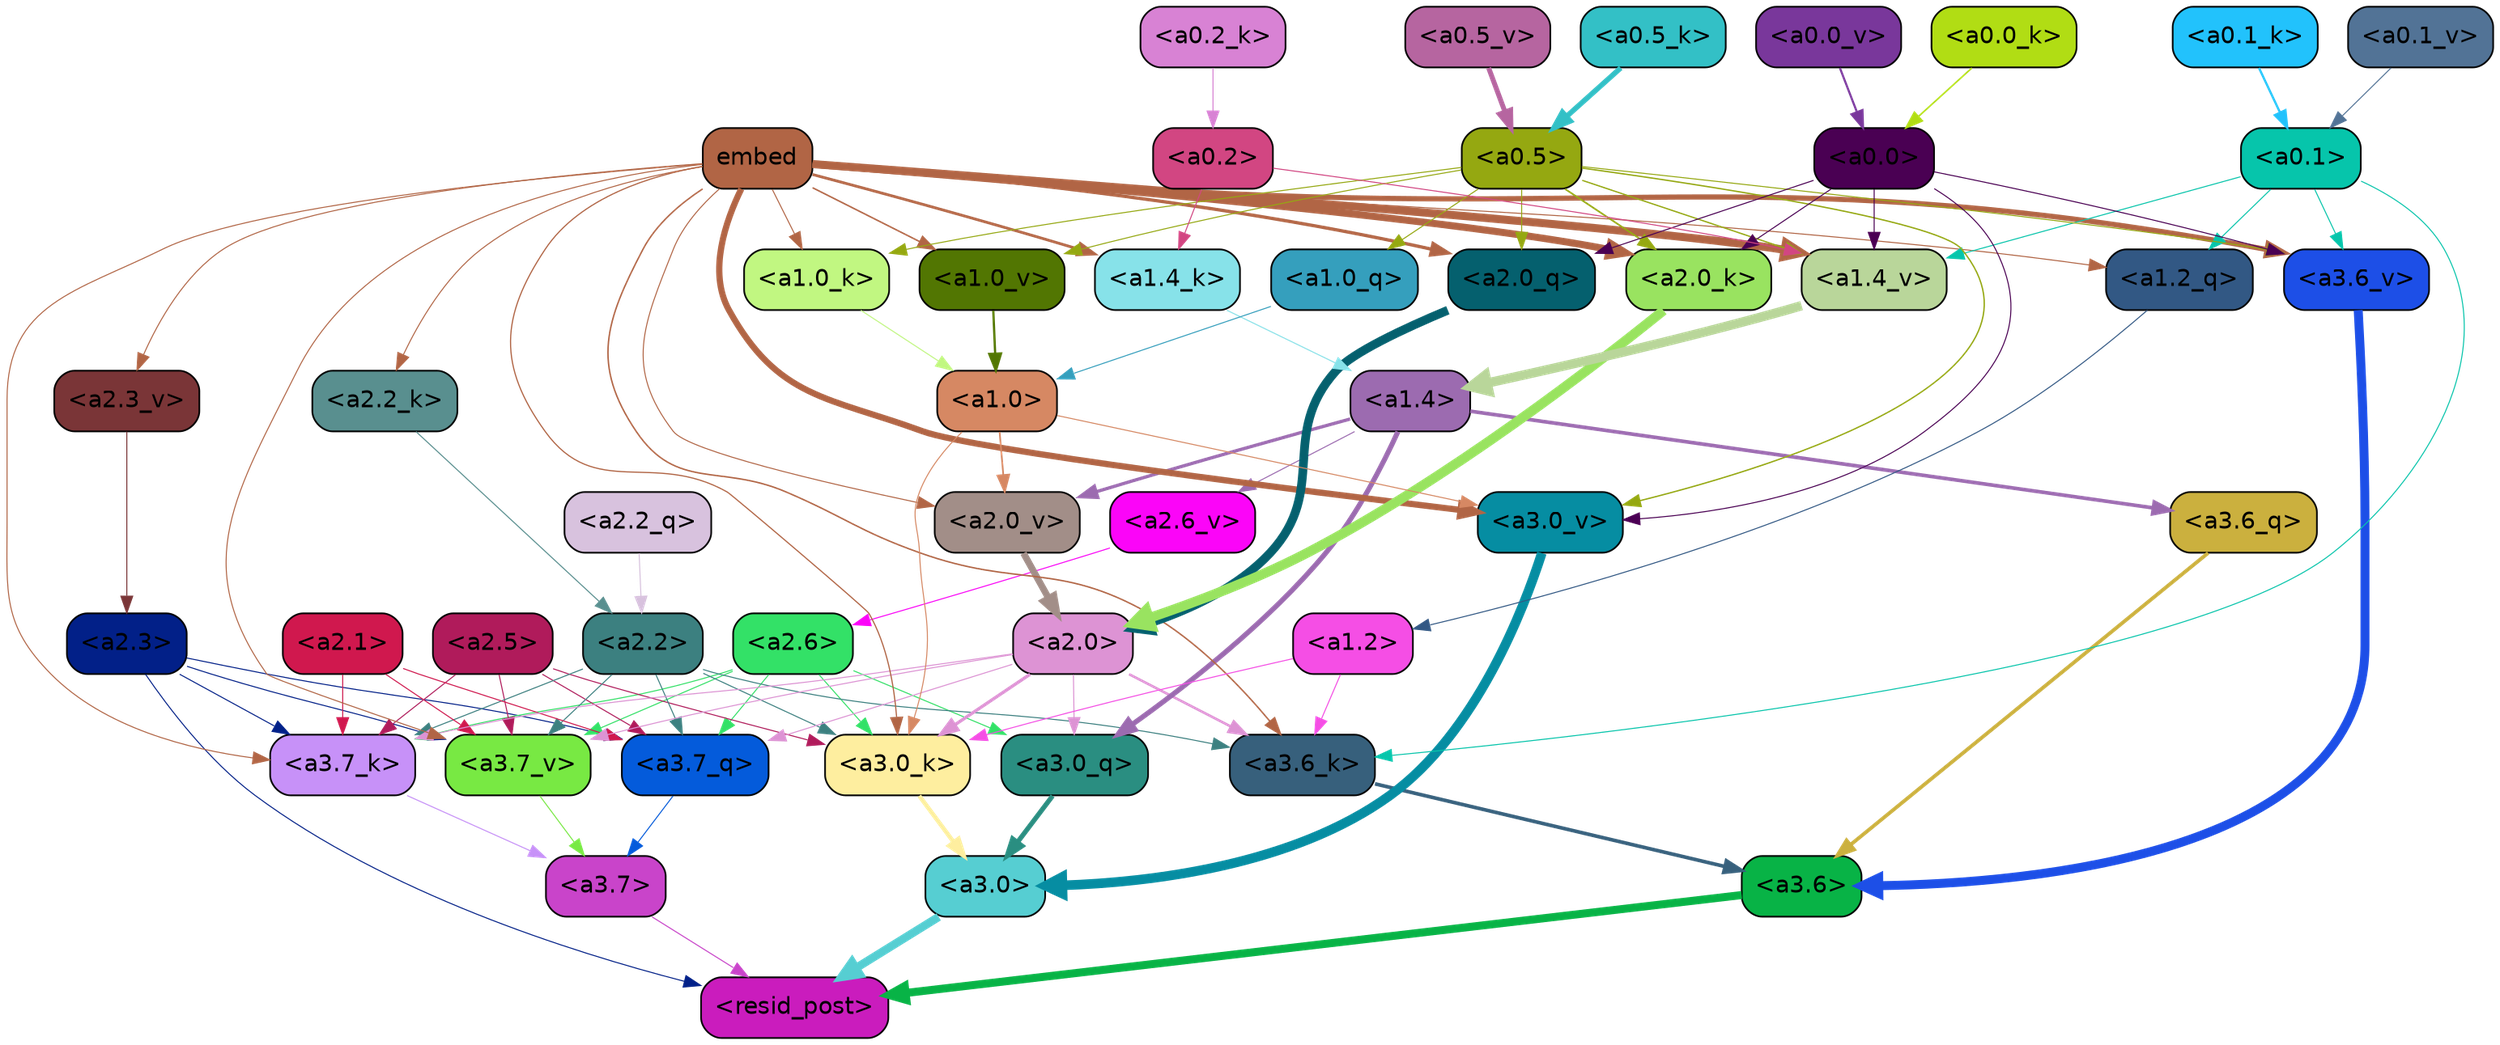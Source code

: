 strict digraph "" {
	graph [bgcolor=transparent,
		layout=dot,
		overlap=false,
		splines=true
	];
	"<a3.7>"	[color=black,
		fillcolor="#c944ca",
		fontname=Helvetica,
		shape=box,
		style="filled, rounded"];
	"<resid_post>"	[color=black,
		fillcolor="#ca1cbd",
		fontname=Helvetica,
		shape=box,
		style="filled, rounded"];
	"<a3.7>" -> "<resid_post>"	[color="#c944ca",
		penwidth=0.6];
	"<a3.6>"	[color=black,
		fillcolor="#08b346",
		fontname=Helvetica,
		shape=box,
		style="filled, rounded"];
	"<a3.6>" -> "<resid_post>"	[color="#08b346",
		penwidth=4.7534414529800415];
	"<a3.0>"	[color=black,
		fillcolor="#56ced2",
		fontname=Helvetica,
		shape=box,
		style="filled, rounded"];
	"<a3.0>" -> "<resid_post>"	[color="#56ced2",
		penwidth=4.898576855659485];
	"<a2.3>"	[color=black,
		fillcolor="#022088",
		fontname=Helvetica,
		shape=box,
		style="filled, rounded"];
	"<a2.3>" -> "<resid_post>"	[color="#022088",
		penwidth=0.6];
	"<a3.7_q>"	[color=black,
		fillcolor="#045bdb",
		fontname=Helvetica,
		shape=box,
		style="filled, rounded"];
	"<a2.3>" -> "<a3.7_q>"	[color="#022088",
		penwidth=0.6];
	"<a3.7_k>"	[color=black,
		fillcolor="#c791f8",
		fontname=Helvetica,
		shape=box,
		style="filled, rounded"];
	"<a2.3>" -> "<a3.7_k>"	[color="#022088",
		penwidth=0.6];
	"<a3.7_v>"	[color=black,
		fillcolor="#78e943",
		fontname=Helvetica,
		shape=box,
		style="filled, rounded"];
	"<a2.3>" -> "<a3.7_v>"	[color="#022088",
		penwidth=0.6];
	"<a3.7_q>" -> "<a3.7>"	[color="#045bdb",
		penwidth=0.6];
	"<a3.6_q>"	[color=black,
		fillcolor="#cbb03e",
		fontname=Helvetica,
		shape=box,
		style="filled, rounded"];
	"<a3.6_q>" -> "<a3.6>"	[color="#cbb03e",
		penwidth=2.160832464694977];
	"<a3.0_q>"	[color=black,
		fillcolor="#2a8e81",
		fontname=Helvetica,
		shape=box,
		style="filled, rounded"];
	"<a3.0_q>" -> "<a3.0>"	[color="#2a8e81",
		penwidth=2.870753765106201];
	"<a3.7_k>" -> "<a3.7>"	[color="#c791f8",
		penwidth=0.6];
	"<a3.6_k>"	[color=black,
		fillcolor="#37607c",
		fontname=Helvetica,
		shape=box,
		style="filled, rounded"];
	"<a3.6_k>" -> "<a3.6>"	[color="#37607c",
		penwidth=2.13908451795578];
	"<a3.0_k>"	[color=black,
		fillcolor="#feee9f",
		fontname=Helvetica,
		shape=box,
		style="filled, rounded"];
	"<a3.0_k>" -> "<a3.0>"	[color="#feee9f",
		penwidth=2.520303964614868];
	"<a3.7_v>" -> "<a3.7>"	[color="#78e943",
		penwidth=0.6];
	"<a3.6_v>"	[color=black,
		fillcolor="#1d4fe7",
		fontname=Helvetica,
		shape=box,
		style="filled, rounded"];
	"<a3.6_v>" -> "<a3.6>"	[color="#1d4fe7",
		penwidth=5.297133803367615];
	"<a3.0_v>"	[color=black,
		fillcolor="#068da2",
		fontname=Helvetica,
		shape=box,
		style="filled, rounded"];
	"<a3.0_v>" -> "<a3.0>"	[color="#068da2",
		penwidth=5.680712580680847];
	"<a2.6>"	[color=black,
		fillcolor="#33e167",
		fontname=Helvetica,
		shape=box,
		style="filled, rounded"];
	"<a2.6>" -> "<a3.7_q>"	[color="#33e167",
		penwidth=0.6];
	"<a2.6>" -> "<a3.0_q>"	[color="#33e167",
		penwidth=0.6];
	"<a2.6>" -> "<a3.7_k>"	[color="#33e167",
		penwidth=0.6];
	"<a2.6>" -> "<a3.0_k>"	[color="#33e167",
		penwidth=0.6];
	"<a2.6>" -> "<a3.7_v>"	[color="#33e167",
		penwidth=0.6];
	"<a2.5>"	[color=black,
		fillcolor="#b01b5b",
		fontname=Helvetica,
		shape=box,
		style="filled, rounded"];
	"<a2.5>" -> "<a3.7_q>"	[color="#b01b5b",
		penwidth=0.6];
	"<a2.5>" -> "<a3.7_k>"	[color="#b01b5b",
		penwidth=0.6];
	"<a2.5>" -> "<a3.0_k>"	[color="#b01b5b",
		penwidth=0.6];
	"<a2.5>" -> "<a3.7_v>"	[color="#b01b5b",
		penwidth=0.6];
	"<a2.2>"	[color=black,
		fillcolor="#3c8080",
		fontname=Helvetica,
		shape=box,
		style="filled, rounded"];
	"<a2.2>" -> "<a3.7_q>"	[color="#3c8080",
		penwidth=0.6];
	"<a2.2>" -> "<a3.7_k>"	[color="#3c8080",
		penwidth=0.6];
	"<a2.2>" -> "<a3.6_k>"	[color="#3c8080",
		penwidth=0.6];
	"<a2.2>" -> "<a3.0_k>"	[color="#3c8080",
		penwidth=0.6];
	"<a2.2>" -> "<a3.7_v>"	[color="#3c8080",
		penwidth=0.6];
	"<a2.1>"	[color=black,
		fillcolor="#d0184e",
		fontname=Helvetica,
		shape=box,
		style="filled, rounded"];
	"<a2.1>" -> "<a3.7_q>"	[color="#d0184e",
		penwidth=0.6];
	"<a2.1>" -> "<a3.7_k>"	[color="#d0184e",
		penwidth=0.6];
	"<a2.1>" -> "<a3.7_v>"	[color="#d0184e",
		penwidth=0.6];
	"<a2.0>"	[color=black,
		fillcolor="#dd93d4",
		fontname=Helvetica,
		shape=box,
		style="filled, rounded"];
	"<a2.0>" -> "<a3.7_q>"	[color="#dd93d4",
		penwidth=0.6];
	"<a2.0>" -> "<a3.0_q>"	[color="#dd93d4",
		penwidth=0.6];
	"<a2.0>" -> "<a3.7_k>"	[color="#dd93d4",
		penwidth=0.6];
	"<a2.0>" -> "<a3.6_k>"	[color="#dd93d4",
		penwidth=1.4784413101151586];
	"<a2.0>" -> "<a3.0_k>"	[color="#dd93d4",
		penwidth=1.8858084231615067];
	"<a2.0>" -> "<a3.7_v>"	[color="#dd93d4",
		penwidth=0.6];
	"<a1.4>"	[color=black,
		fillcolor="#9c6bb0",
		fontname=Helvetica,
		shape=box,
		style="filled, rounded"];
	"<a1.4>" -> "<a3.6_q>"	[color="#9c6bb0",
		penwidth=2.149975523352623];
	"<a1.4>" -> "<a3.0_q>"	[color="#9c6bb0",
		penwidth=3.0018038749694824];
	"<a2.6_v>"	[color=black,
		fillcolor="#fb05f8",
		fontname=Helvetica,
		shape=box,
		style="filled, rounded"];
	"<a1.4>" -> "<a2.6_v>"	[color="#9c6bb0",
		penwidth=0.6];
	"<a2.0_v>"	[color=black,
		fillcolor="#a28e88",
		fontname=Helvetica,
		shape=box,
		style="filled, rounded"];
	"<a1.4>" -> "<a2.0_v>"	[color="#9c6bb0",
		penwidth=1.925402581691742];
	embed	[color=black,
		fillcolor="#b16545",
		fontname=Helvetica,
		shape=box,
		style="filled, rounded"];
	embed -> "<a3.7_k>"	[color="#b16545",
		penwidth=0.6];
	embed -> "<a3.6_k>"	[color="#b16545",
		penwidth=0.8552796393632889];
	embed -> "<a3.0_k>"	[color="#b16545",
		penwidth=0.691851794719696];
	embed -> "<a3.7_v>"	[color="#b16545",
		penwidth=0.6];
	embed -> "<a3.6_v>"	[color="#b16545",
		penwidth=3.067279100418091];
	embed -> "<a3.0_v>"	[color="#b16545",
		penwidth=3.6927278637886047];
	"<a2.0_q>"	[color=black,
		fillcolor="#05606e",
		fontname=Helvetica,
		shape=box,
		style="filled, rounded"];
	embed -> "<a2.0_q>"	[color="#b16545",
		penwidth=1.944248914718628];
	"<a2.2_k>"	[color=black,
		fillcolor="#598f8f",
		fontname=Helvetica,
		shape=box,
		style="filled, rounded"];
	embed -> "<a2.2_k>"	[color="#b16545",
		penwidth=0.6];
	"<a2.0_k>"	[color=black,
		fillcolor="#99e360",
		fontname=Helvetica,
		shape=box,
		style="filled, rounded"];
	embed -> "<a2.0_k>"	[color="#b16545",
		penwidth=4.198909968137741];
	"<a2.3_v>"	[color=black,
		fillcolor="#7a3537",
		fontname=Helvetica,
		shape=box,
		style="filled, rounded"];
	embed -> "<a2.3_v>"	[color="#b16545",
		penwidth=0.6];
	embed -> "<a2.0_v>"	[color="#b16545",
		penwidth=0.6];
	"<a1.2_q>"	[color=black,
		fillcolor="#325884",
		fontname=Helvetica,
		shape=box,
		style="filled, rounded"];
	embed -> "<a1.2_q>"	[color="#b16545",
		penwidth=0.6];
	"<a1.4_k>"	[color=black,
		fillcolor="#87e2e9",
		fontname=Helvetica,
		shape=box,
		style="filled, rounded"];
	embed -> "<a1.4_k>"	[color="#b16545",
		penwidth=1.6299549341201782];
	"<a1.0_k>"	[color=black,
		fillcolor="#c1f781",
		fontname=Helvetica,
		shape=box,
		style="filled, rounded"];
	embed -> "<a1.0_k>"	[color="#b16545",
		penwidth=0.6];
	"<a1.4_v>"	[color=black,
		fillcolor="#b9d69a",
		fontname=Helvetica,
		shape=box,
		style="filled, rounded"];
	embed -> "<a1.4_v>"	[color="#b16545",
		penwidth=4.780120432376862];
	"<a1.0_v>"	[color=black,
		fillcolor="#527602",
		fontname=Helvetica,
		shape=box,
		style="filled, rounded"];
	embed -> "<a1.0_v>"	[color="#b16545",
		penwidth=0.8886437299661338];
	"<a1.2>"	[color=black,
		fillcolor="#f54ee5",
		fontname=Helvetica,
		shape=box,
		style="filled, rounded"];
	"<a1.2>" -> "<a3.6_k>"	[color="#f54ee5",
		penwidth=0.6];
	"<a1.2>" -> "<a3.0_k>"	[color="#f54ee5",
		penwidth=0.6];
	"<a0.1>"	[color=black,
		fillcolor="#06c5ab",
		fontname=Helvetica,
		shape=box,
		style="filled, rounded"];
	"<a0.1>" -> "<a3.6_k>"	[color="#06c5ab",
		penwidth=0.6];
	"<a0.1>" -> "<a3.6_v>"	[color="#06c5ab",
		penwidth=0.6];
	"<a0.1>" -> "<a1.2_q>"	[color="#06c5ab",
		penwidth=0.6];
	"<a0.1>" -> "<a1.4_v>"	[color="#06c5ab",
		penwidth=0.6];
	"<a1.0>"	[color=black,
		fillcolor="#d68863",
		fontname=Helvetica,
		shape=box,
		style="filled, rounded"];
	"<a1.0>" -> "<a3.0_k>"	[color="#d68863",
		penwidth=0.6];
	"<a1.0>" -> "<a3.0_v>"	[color="#d68863",
		penwidth=0.6];
	"<a1.0>" -> "<a2.0_v>"	[color="#d68863",
		penwidth=0.9920598268508911];
	"<a0.5>"	[color=black,
		fillcolor="#95a811",
		fontname=Helvetica,
		shape=box,
		style="filled, rounded"];
	"<a0.5>" -> "<a3.6_v>"	[color="#95a811",
		penwidth=0.6];
	"<a0.5>" -> "<a3.0_v>"	[color="#95a811",
		penwidth=0.8028683364391327];
	"<a0.5>" -> "<a2.0_q>"	[color="#95a811",
		penwidth=0.6];
	"<a0.5>" -> "<a2.0_k>"	[color="#95a811",
		penwidth=0.9883035719394684];
	"<a1.0_q>"	[color=black,
		fillcolor="#359fbd",
		fontname=Helvetica,
		shape=box,
		style="filled, rounded"];
	"<a0.5>" -> "<a1.0_q>"	[color="#95a811",
		penwidth=0.6];
	"<a0.5>" -> "<a1.0_k>"	[color="#95a811",
		penwidth=0.6];
	"<a0.5>" -> "<a1.4_v>"	[color="#95a811",
		penwidth=0.7686666250228882];
	"<a0.5>" -> "<a1.0_v>"	[color="#95a811",
		penwidth=0.6];
	"<a0.0>"	[color=black,
		fillcolor="#4a0053",
		fontname=Helvetica,
		shape=box,
		style="filled, rounded"];
	"<a0.0>" -> "<a3.6_v>"	[color="#4a0053",
		penwidth=0.6];
	"<a0.0>" -> "<a3.0_v>"	[color="#4a0053",
		penwidth=0.6];
	"<a0.0>" -> "<a2.0_q>"	[color="#4a0053",
		penwidth=0.6];
	"<a0.0>" -> "<a2.0_k>"	[color="#4a0053",
		penwidth=0.6];
	"<a0.0>" -> "<a1.4_v>"	[color="#4a0053",
		penwidth=0.6];
	"<a2.2_q>"	[color=black,
		fillcolor="#d8c2de",
		fontname=Helvetica,
		shape=box,
		style="filled, rounded"];
	"<a2.2_q>" -> "<a2.2>"	[color="#d8c2de",
		penwidth=0.6];
	"<a2.0_q>" -> "<a2.0>"	[color="#05606e",
		penwidth=5.1847569942474365];
	"<a2.2_k>" -> "<a2.2>"	[color="#598f8f",
		penwidth=0.6149471998214722];
	"<a2.0_k>" -> "<a2.0>"	[color="#99e360",
		penwidth=5.773491740226746];
	"<a2.6_v>" -> "<a2.6>"	[color="#fb05f8",
		penwidth=0.6];
	"<a2.3_v>" -> "<a2.3>"	[color="#7a3537",
		penwidth=0.6];
	"<a2.0_v>" -> "<a2.0>"	[color="#a28e88",
		penwidth=3.9731863737106323];
	"<a1.2_q>" -> "<a1.2>"	[color="#325884",
		penwidth=0.6];
	"<a1.0_q>" -> "<a1.0>"	[color="#359fbd",
		penwidth=0.6];
	"<a1.4_k>" -> "<a1.4>"	[color="#87e2e9",
		penwidth=0.6];
	"<a1.0_k>" -> "<a1.0>"	[color="#c1f781",
		penwidth=0.6];
	"<a1.4_v>" -> "<a1.4>"	[color="#b9d69a",
		penwidth=5.565408229827881];
	"<a1.0_v>" -> "<a1.0>"	[color="#527602",
		penwidth=1.3358666002750397];
	"<a0.2>"	[color=black,
		fillcolor="#d24682",
		fontname=Helvetica,
		shape=box,
		style="filled, rounded"];
	"<a0.2>" -> "<a1.4_k>"	[color="#d24682",
		penwidth=0.6];
	"<a0.2>" -> "<a1.4_v>"	[color="#d24682",
		penwidth=0.6];
	"<a0.5_k>"	[color=black,
		fillcolor="#33c0c6",
		fontname=Helvetica,
		shape=box,
		style="filled, rounded"];
	"<a0.5_k>" -> "<a0.5>"	[color="#33c0c6",
		penwidth=3.105746805667877];
	"<a0.2_k>"	[color=black,
		fillcolor="#d882d4",
		fontname=Helvetica,
		shape=box,
		style="filled, rounded"];
	"<a0.2_k>" -> "<a0.2>"	[color="#d882d4",
		penwidth=0.6];
	"<a0.1_k>"	[color=black,
		fillcolor="#22c2fc",
		fontname=Helvetica,
		shape=box,
		style="filled, rounded"];
	"<a0.1_k>" -> "<a0.1>"	[color="#22c2fc",
		penwidth=1.2916463017463684];
	"<a0.0_k>"	[color=black,
		fillcolor="#b1dd14",
		fontname=Helvetica,
		shape=box,
		style="filled, rounded"];
	"<a0.0_k>" -> "<a0.0>"	[color="#b1dd14",
		penwidth=0.9117016792297363];
	"<a0.5_v>"	[color=black,
		fillcolor="#b665a0",
		fontname=Helvetica,
		shape=box,
		style="filled, rounded"];
	"<a0.5_v>" -> "<a0.5>"	[color="#b665a0",
		penwidth=2.9294926524162292];
	"<a0.1_v>"	[color=black,
		fillcolor="#527396",
		fontname=Helvetica,
		shape=box,
		style="filled, rounded"];
	"<a0.1_v>" -> "<a0.1>"	[color="#527396",
		penwidth=0.6];
	"<a0.0_v>"	[color=black,
		fillcolor="#79379b",
		fontname=Helvetica,
		shape=box,
		style="filled, rounded"];
	"<a0.0_v>" -> "<a0.0>"	[color="#79379b",
		penwidth=1.2382320165634155];
}
